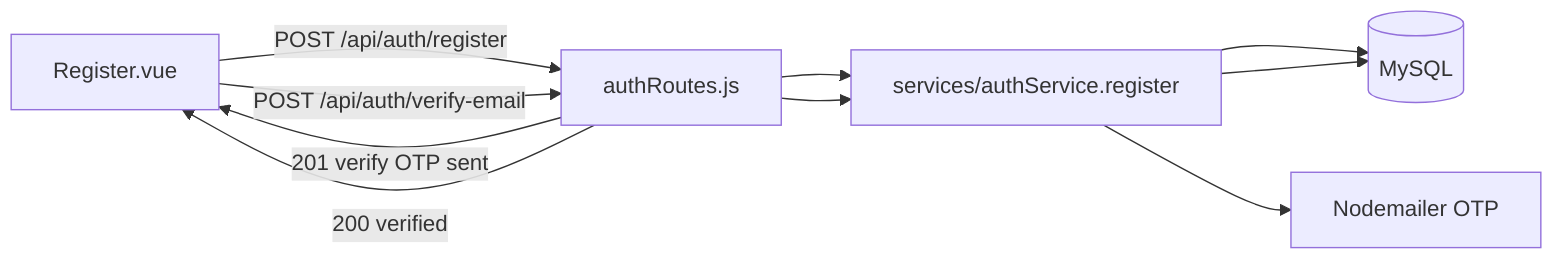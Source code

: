 flowchart LR
  RG[Register.vue] -->|POST /api/auth/register| AR[authRoutes.js]
  AR --> ASvcBE[services/authService.register]
  ASvcBE --> DB[(MySQL)]
  ASvcBE --> Mail[Nodemailer OTP]
  AR -->|"201 verify OTP sent"| RG
  RG -->|"POST /api/auth/verify-email"| AR
  AR --> ASvcBE
  ASvcBE --> DB
  AR -->|"200 verified"| RG